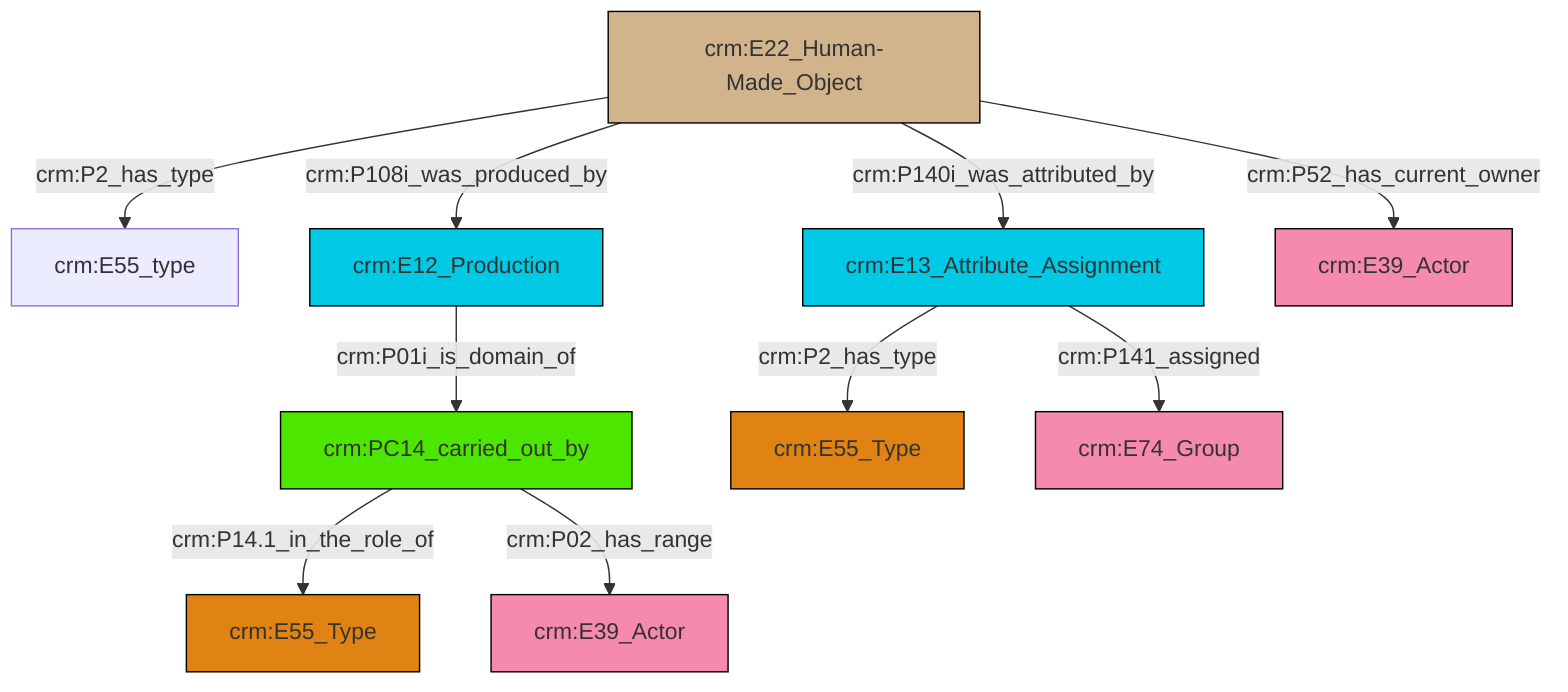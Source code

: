 graph TD
classDef Literal fill:#f2f2f2,stroke:#000000;
classDef CRM_Entity fill:#FFFFFF,stroke:#000000;
classDef Temporal_Entity fill:#00C9E6, stroke:#000000;
classDef Type fill:#E18312, stroke:#000000;
classDef Time-Span fill:#2C9C91, stroke:#000000;
classDef Appellation fill:#FFEB7F, stroke:#000000;
classDef Place fill:#008836, stroke:#000000;
classDef Persistent_Item fill:#B266B2, stroke:#000000;
classDef Conceptual_Object fill:#FFD700, stroke:#000000;
classDef Physical_Thing fill:#D2B48C, stroke:#000000;
classDef Actor fill:#f58aad, stroke:#000000;
classDef PC_Classes fill:#4ce600, stroke:#000000;
classDef Multi fill:#cccccc,stroke:#000000;

0["crm:PC14_carried_out_by"]:::PC_Classes -->|crm:P14.1_in_the_role_of| 1["crm:E55_Type"]:::Type
2["crm:E22_Human-Made_Object"]:::Physical_Thing -->|crm:P2_has_type| 3["crm:E55_type"]:::Default
0["crm:PC14_carried_out_by"]:::PC_Classes -->|crm:P02_has_range| 5["crm:E39_Actor"]:::Actor
2["crm:E22_Human-Made_Object"]:::Physical_Thing -->|crm:P108i_was_produced_by| 12["crm:E12_Production"]:::Temporal_Entity
8["crm:E13_Attribute_Assignment"]:::Temporal_Entity -->|crm:P2_has_type| 6["crm:E55_Type"]:::Type
8["crm:E13_Attribute_Assignment"]:::Temporal_Entity -->|crm:P141_assigned| 17["crm:E74_Group"]:::Actor
2["crm:E22_Human-Made_Object"]:::Physical_Thing -->|crm:P52_has_current_owner| 13["crm:E39_Actor"]:::Actor
12["crm:E12_Production"]:::Temporal_Entity -->|crm:P01i_is_domain_of| 0["crm:PC14_carried_out_by"]:::PC_Classes
2["crm:E22_Human-Made_Object"]:::Physical_Thing -->|crm:P140i_was_attributed_by| 8["crm:E13_Attribute_Assignment"]:::Temporal_Entity